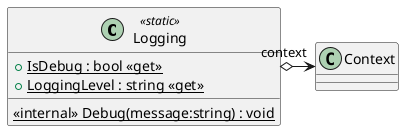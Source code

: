 @startuml
class Logging <<static>> {
    + {static} IsDebug : bool <<get>>
    + {static} LoggingLevel : string <<get>>
    <<internal>> {static} Debug(message:string) : void
}
Logging o-> "context" Context
@enduml
